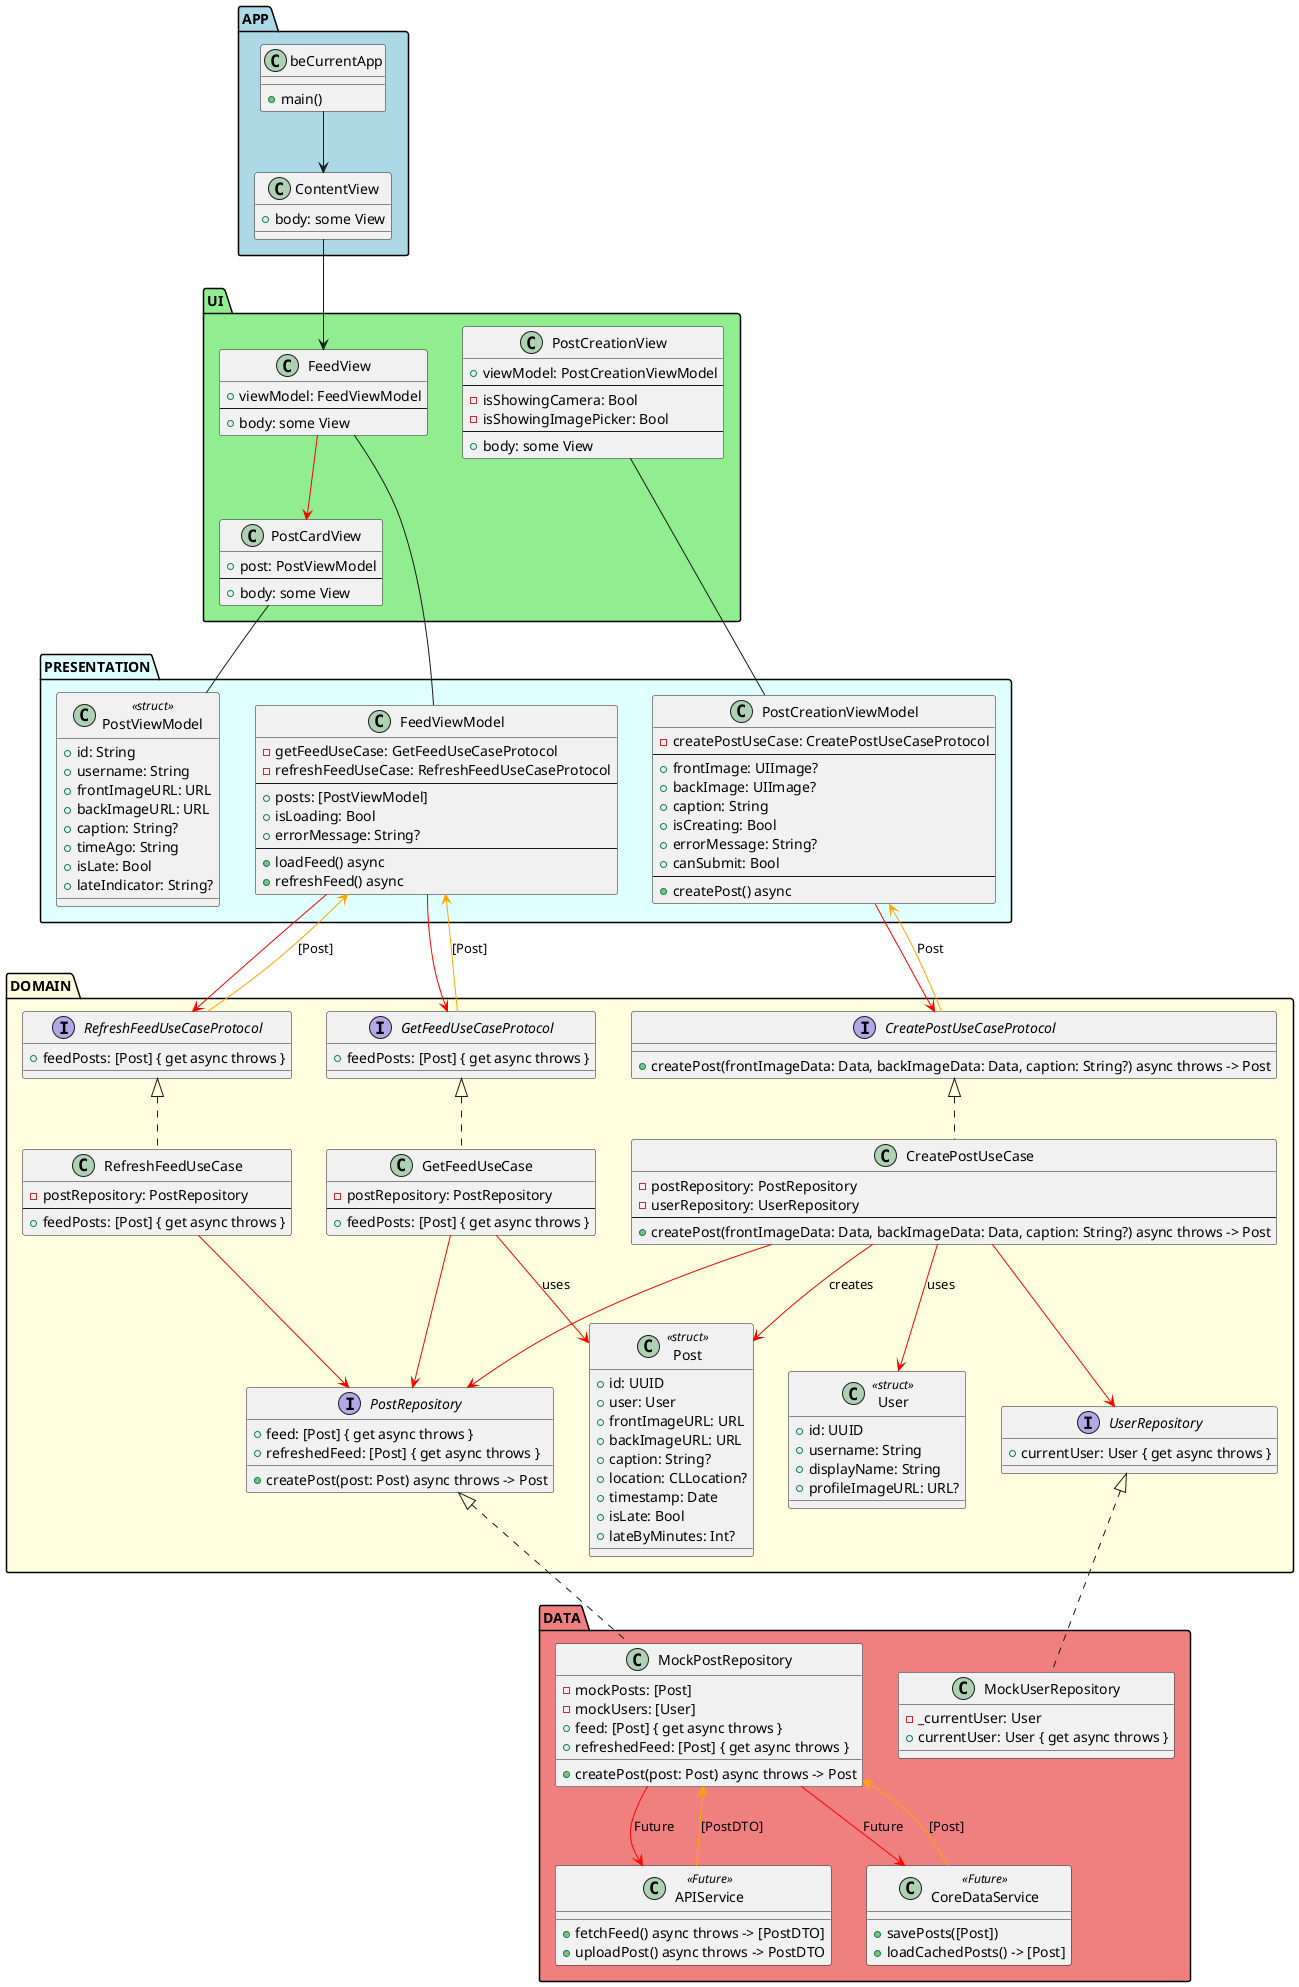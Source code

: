 @startuml beCurrent - Clean Architecture (Walking Skeleton v1)

package "UI" #lightgreen {
  class FeedView {
    + viewModel: FeedViewModel
    --
    + body: some View
  }
  
  class PostCardView {
    + post: PostViewModel
    --
    + body: some View
  }
  
  class PostCreationView {
    + viewModel: PostCreationViewModel
    --
    - isShowingCamera: Bool
    - isShowingImagePicker: Bool
    --
    + body: some View
  }
}

package "PRESENTATION" #lightcyan {
  class FeedViewModel {
    - getFeedUseCase: GetFeedUseCaseProtocol
    - refreshFeedUseCase: RefreshFeedUseCaseProtocol
    --
    + posts: [PostViewModel]
    + isLoading: Bool
    + errorMessage: String?
    --
    + loadFeed() async
    + refreshFeed() async
  }
  
  class PostViewModel <<struct>> {
    + id: String
    + username: String
    + frontImageURL: URL
    + backImageURL: URL
    + caption: String?
    + timeAgo: String
    + isLate: Bool
    + lateIndicator: String?
  }
  
  class PostCreationViewModel {
    - createPostUseCase: CreatePostUseCaseProtocol
    --
    + frontImage: UIImage?
    + backImage: UIImage?
    + caption: String
    + isCreating: Bool
    + errorMessage: String?
    + canSubmit: Bool
    --
    + createPost() async
  }
}

package "DOMAIN" #lightyellow {
  class Post <<struct>> {
    + id: UUID
    + user: User
    + frontImageURL: URL
    + backImageURL: URL
    + caption: String?
    + location: CLLocation?
    + timestamp: Date
    + isLate: Bool
    + lateByMinutes: Int?
  }
  
  class User <<struct>> {
    + id: UUID
    + username: String
    + displayName: String
    + profileImageURL: URL?
  }
  
  interface GetFeedUseCaseProtocol {
    + feedPosts: [Post] { get async throws }
  }
  
  class GetFeedUseCase {
    - postRepository: PostRepository
    --
    + feedPosts: [Post] { get async throws }
  }
  
  interface RefreshFeedUseCaseProtocol {
    + feedPosts: [Post] { get async throws }
  }
  
  class RefreshFeedUseCase {
    - postRepository: PostRepository
    --
    + feedPosts: [Post] { get async throws }
  }
  
  interface CreatePostUseCaseProtocol {
    + createPost(frontImageData: Data, backImageData: Data, caption: String?) async throws -> Post
  }
  
  class CreatePostUseCase {
    - postRepository: PostRepository
    - userRepository: UserRepository
    --
    + createPost(frontImageData: Data, backImageData: Data, caption: String?) async throws -> Post
  }
  
  interface PostRepository {
    + feed: [Post] { get async throws }
    + createPost(post: Post) async throws -> Post
    + refreshedFeed: [Post] { get async throws }
  }
  
  interface UserRepository {
    + currentUser: User { get async throws }
  }
}

package "DATA" #lightcoral {
  class MockPostRepository {
    - mockPosts: [Post]
    - mockUsers: [User]
    + feed: [Post] { get async throws }
    + createPost(post: Post) async throws -> Post
    + refreshedFeed: [Post] { get async throws }
  }
  
  class MockUserRepository {
    - _currentUser: User
    + currentUser: User { get async throws }
  }
  
  class APIService <<Future>> {
    + fetchFeed() async throws -> [PostDTO]
    + uploadPost() async throws -> PostDTO
  }
  
  class CoreDataService <<Future>> {
    + savePosts([Post])
    + loadCachedPosts() -> [Post]
  }
}

package "APP" #lightblue {
  class beCurrentApp {
    + main()
  }
  
  class ContentView {
    + body: some View
  }
}

FeedView -- FeedViewModel
FeedView -[#red]-> PostCardView
PostCardView -- PostViewModel
PostCreationView -- PostCreationViewModel

FeedViewModel -[#red]-> GetFeedUseCaseProtocol
FeedViewModel -[#red]-> RefreshFeedUseCaseProtocol
PostCreationViewModel -[#red]-> CreatePostUseCaseProtocol

GetFeedUseCase -[#red]-> PostRepository
CreatePostUseCase -[#red]-> PostRepository
CreatePostUseCase -[#red]-> UserRepository
RefreshFeedUseCase -[#red]-> PostRepository

FeedViewModel <-[#orange]- GetFeedUseCaseProtocol : [Post]
FeedViewModel <-[#orange]- RefreshFeedUseCaseProtocol : [Post]
PostCreationViewModel <-[#orange]- CreatePostUseCaseProtocol : Post

GetFeedUseCaseProtocol <|.. GetFeedUseCase
RefreshFeedUseCaseProtocol <|.. RefreshFeedUseCase
CreatePostUseCaseProtocol <|.. CreatePostUseCase

PostRepository <|.. MockPostRepository
UserRepository <|.. MockUserRepository

MockPostRepository -[#red]-> APIService : Future
MockPostRepository -[#red]-> CoreDataService : Future
MockPostRepository <-[#orange]- APIService : [PostDTO]
MockPostRepository <-[#orange]- CoreDataService : [Post]

GetFeedUseCase -[#red]-> Post : uses
CreatePostUseCase -[#red]-> Post : creates
CreatePostUseCase -[#red]-> User : uses

beCurrentApp --> ContentView
ContentView --> FeedView

@enduml
